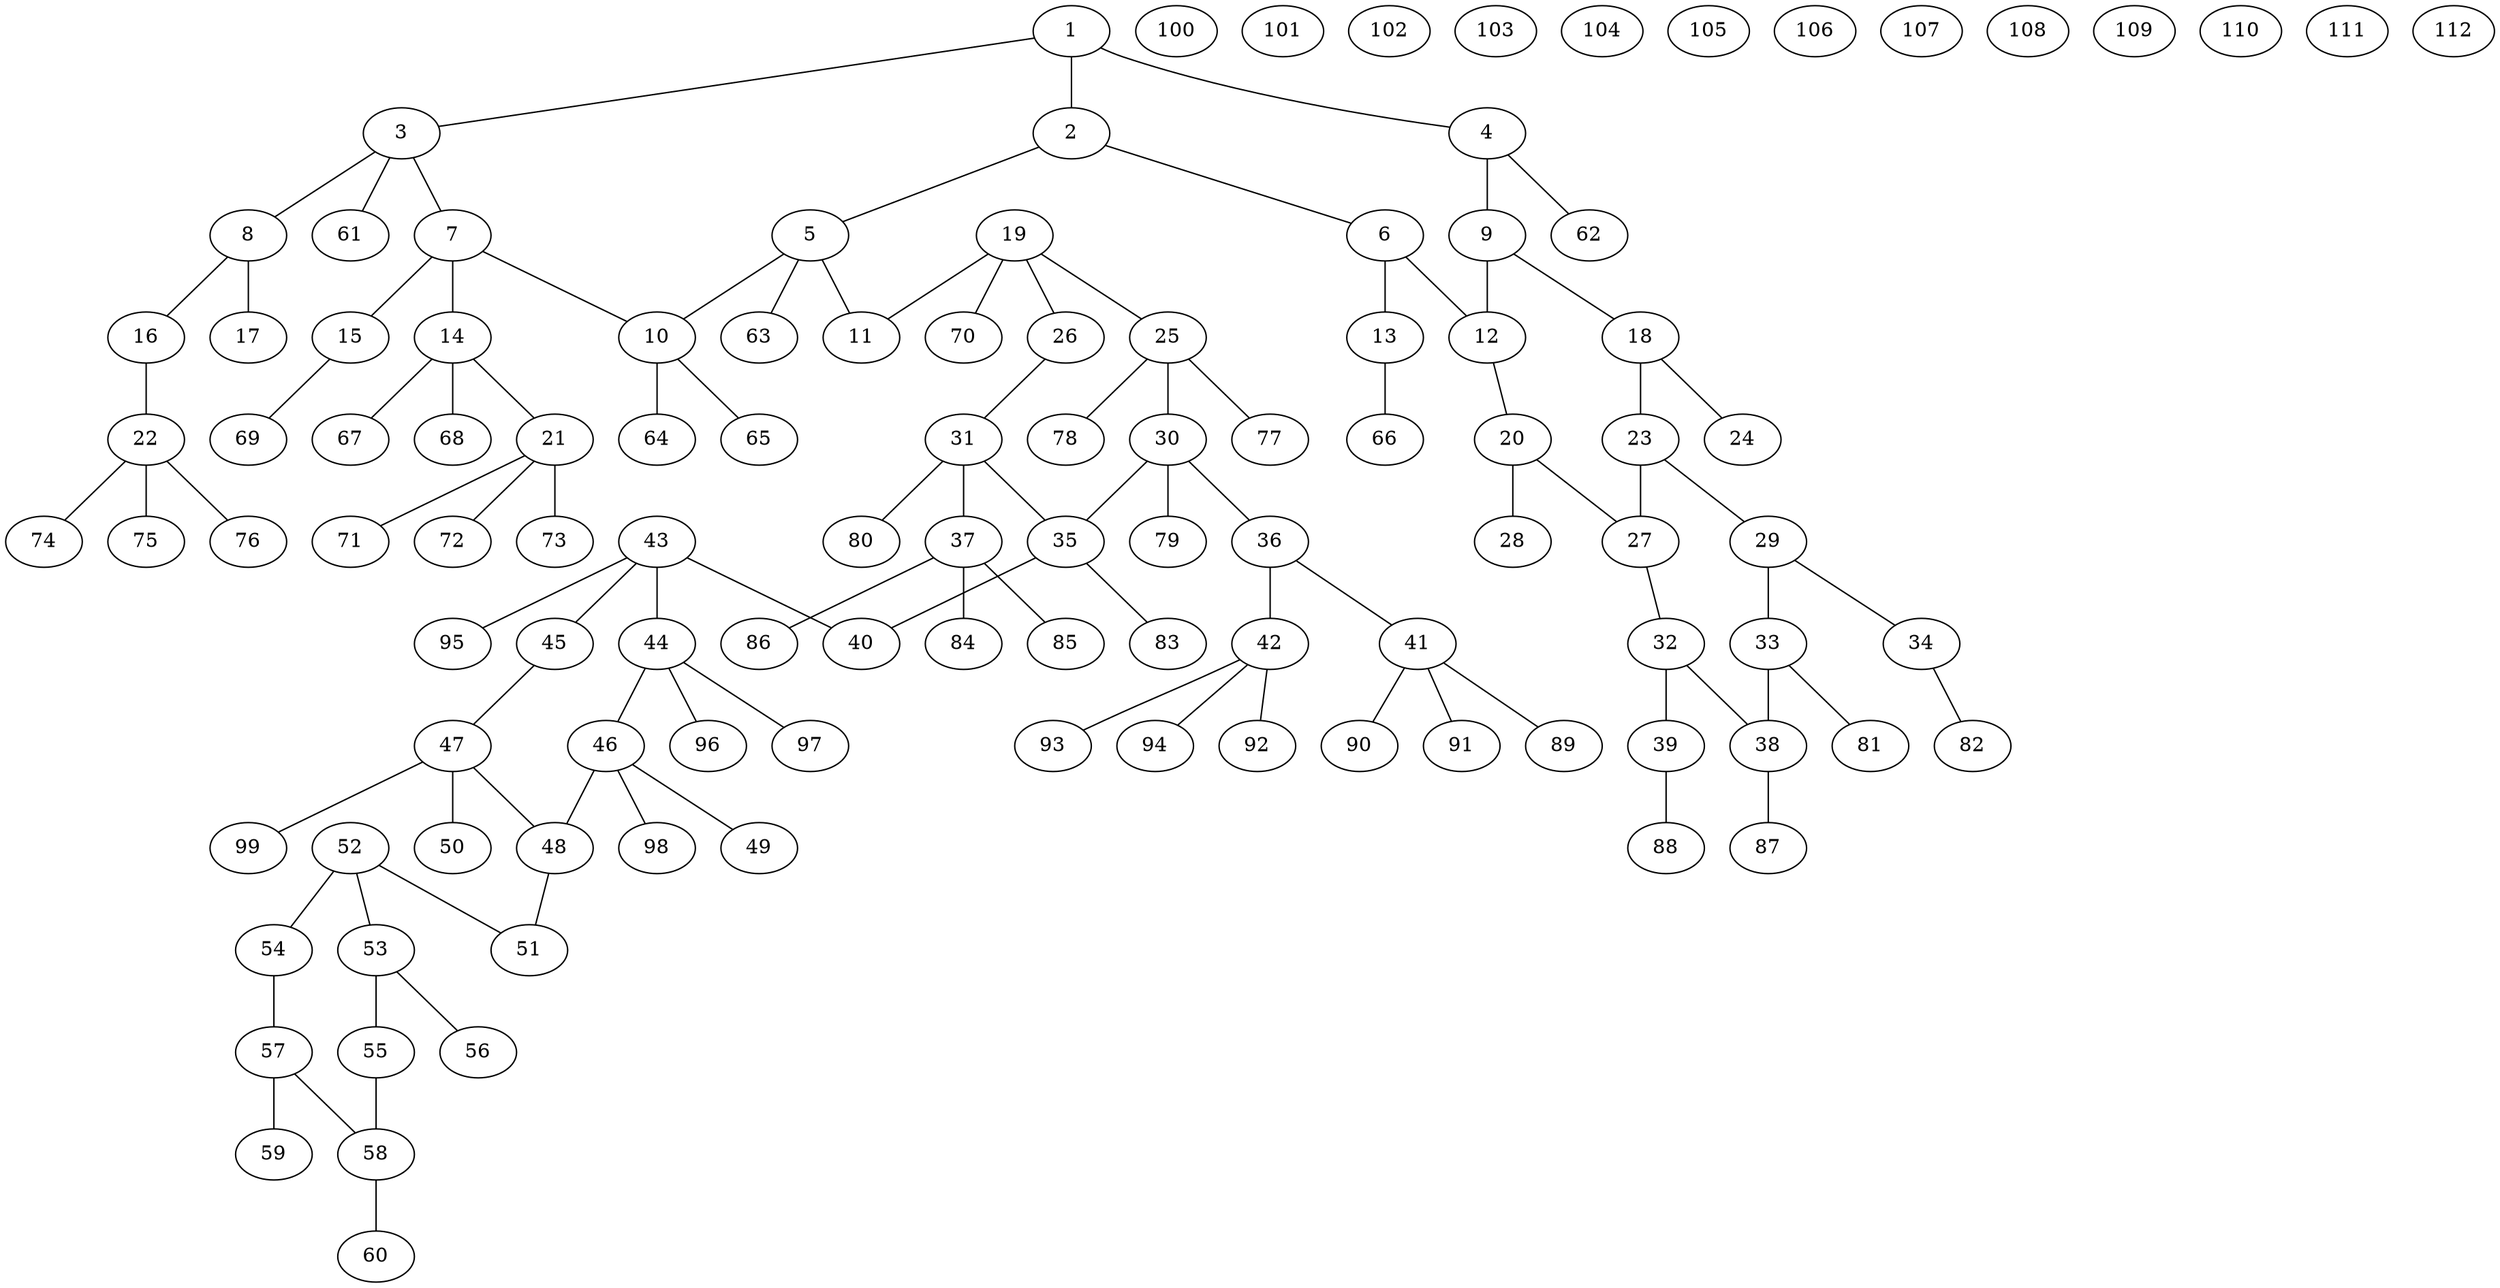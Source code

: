 graph molecule_4320 {
	1	 [chem=C];
	2	 [chem=C];
	1 -- 2	 [valence=1];
	3	 [chem=C];
	1 -- 3	 [valence=1];
	4	 [chem=C];
	1 -- 4	 [valence=2];
	5	 [chem=C];
	2 -- 5	 [valence=1];
	6	 [chem=C];
	2 -- 6	 [valence=2];
	7	 [chem=C];
	3 -- 7	 [valence=1];
	8	 [chem=C];
	3 -- 8	 [valence=1];
	61	 [chem=H];
	3 -- 61	 [valence=1];
	9	 [chem=C];
	4 -- 9	 [valence=1];
	62	 [chem=H];
	4 -- 62	 [valence=1];
	10	 [chem=C];
	5 -- 10	 [valence=1];
	11	 [chem=O];
	5 -- 11	 [valence=1];
	63	 [chem=H];
	5 -- 63	 [valence=1];
	12	 [chem=C];
	6 -- 12	 [valence=1];
	13	 [chem=O];
	6 -- 13	 [valence=1];
	7 -- 10	 [valence=1];
	14	 [chem=C];
	7 -- 14	 [valence=1];
	15	 [chem=O];
	7 -- 15	 [valence=1];
	16	 [chem=O];
	8 -- 16	 [valence=1];
	17	 [chem=O];
	8 -- 17	 [valence=2];
	9 -- 12	 [valence=2];
	18	 [chem=C];
	9 -- 18	 [valence=1];
	64	 [chem=H];
	10 -- 64	 [valence=1];
	65	 [chem=H];
	10 -- 65	 [valence=1];
	20	 [chem=C];
	12 -- 20	 [valence=1];
	66	 [chem=H];
	13 -- 66	 [valence=1];
	21	 [chem=C];
	14 -- 21	 [valence=1];
	67	 [chem=H];
	14 -- 67	 [valence=1];
	68	 [chem=H];
	14 -- 68	 [valence=1];
	69	 [chem=H];
	15 -- 69	 [valence=1];
	22	 [chem=C];
	16 -- 22	 [valence=1];
	23	 [chem=C];
	18 -- 23	 [valence=1];
	24	 [chem=O];
	18 -- 24	 [valence=2];
	19	 [chem=C];
	19 -- 11	 [valence=1];
	25	 [chem=C];
	19 -- 25	 [valence=1];
	26	 [chem=O];
	19 -- 26	 [valence=1];
	70	 [chem=H];
	19 -- 70	 [valence=1];
	27	 [chem=C];
	20 -- 27	 [valence=1];
	28	 [chem=O];
	20 -- 28	 [valence=2];
	71	 [chem=H];
	21 -- 71	 [valence=1];
	72	 [chem=H];
	21 -- 72	 [valence=1];
	73	 [chem=H];
	21 -- 73	 [valence=1];
	74	 [chem=H];
	22 -- 74	 [valence=1];
	75	 [chem=H];
	22 -- 75	 [valence=1];
	76	 [chem=H];
	22 -- 76	 [valence=1];
	23 -- 27	 [valence=2];
	29	 [chem=C];
	23 -- 29	 [valence=1];
	30	 [chem=C];
	25 -- 30	 [valence=1];
	77	 [chem=H];
	25 -- 77	 [valence=1];
	78	 [chem=H];
	25 -- 78	 [valence=1];
	31	 [chem=C];
	26 -- 31	 [valence=1];
	32	 [chem=C];
	27 -- 32	 [valence=1];
	33	 [chem=C];
	29 -- 33	 [valence=2];
	34	 [chem=O];
	29 -- 34	 [valence=1];
	35	 [chem=C];
	30 -- 35	 [valence=1];
	36	 [chem=N];
	30 -- 36	 [valence=1];
	79	 [chem=H];
	30 -- 79	 [valence=1];
	31 -- 35	 [valence=1];
	37	 [chem=C];
	31 -- 37	 [valence=1];
	80	 [chem=H];
	31 -- 80	 [valence=1];
	38	 [chem=C];
	32 -- 38	 [valence=2];
	39	 [chem=O];
	32 -- 39	 [valence=1];
	33 -- 38	 [valence=1];
	81	 [chem=H];
	33 -- 81	 [valence=1];
	82	 [chem=H];
	34 -- 82	 [valence=1];
	40	 [chem=O];
	35 -- 40	 [valence=1];
	83	 [chem=H];
	35 -- 83	 [valence=1];
	41	 [chem=C];
	36 -- 41	 [valence=1];
	42	 [chem=C];
	36 -- 42	 [valence=1];
	84	 [chem=H];
	37 -- 84	 [valence=1];
	85	 [chem=H];
	37 -- 85	 [valence=1];
	86	 [chem=H];
	37 -- 86	 [valence=1];
	87	 [chem=H];
	38 -- 87	 [valence=1];
	88	 [chem=H];
	39 -- 88	 [valence=1];
	89	 [chem=H];
	41 -- 89	 [valence=1];
	90	 [chem=H];
	41 -- 90	 [valence=1];
	91	 [chem=H];
	41 -- 91	 [valence=1];
	92	 [chem=H];
	42 -- 92	 [valence=1];
	93	 [chem=H];
	42 -- 93	 [valence=1];
	94	 [chem=H];
	42 -- 94	 [valence=1];
	43	 [chem=C];
	43 -- 40	 [valence=1];
	44	 [chem=C];
	43 -- 44	 [valence=1];
	45	 [chem=O];
	43 -- 45	 [valence=1];
	95	 [chem=H];
	43 -- 95	 [valence=1];
	46	 [chem=C];
	44 -- 46	 [valence=1];
	96	 [chem=H];
	44 -- 96	 [valence=1];
	97	 [chem=H];
	44 -- 97	 [valence=1];
	47	 [chem=C];
	45 -- 47	 [valence=1];
	48	 [chem=C];
	46 -- 48	 [valence=1];
	49	 [chem=O];
	46 -- 49	 [valence=1];
	98	 [chem=H];
	46 -- 98	 [valence=1];
	47 -- 48	 [valence=1];
	50	 [chem=C];
	47 -- 50	 [valence=1];
	99	 [chem=H];
	47 -- 99	 [valence=1];
	51	 [chem=O];
	48 -- 51	 [valence=1];
	52	 [chem=C];
	52 -- 51	 [valence=1];
	53	 [chem=C];
	52 -- 53	 [valence=1];
	54	 [chem=O];
	52 -- 54	 [valence=1];
	55	 [chem=C];
	53 -- 55	 [valence=2];
	56	 [chem=N];
	53 -- 56	 [valence=1];
	57	 [chem=C];
	54 -- 57	 [valence=1];
	58	 [chem=C];
	55 -- 58	 [valence=1];
	57 -- 58	 [valence=1];
	59	 [chem=C];
	57 -- 59	 [valence=1];
	60	 [chem=O];
	58 -- 60	 [valence=2];
	100	 [chem=H];
	101	 [chem=H];
	102	 [chem=H];
	103	 [chem=H];
	104	 [chem=H];
	105	 [chem=H];
	106	 [chem=H];
	107	 [chem=H];
	108	 [chem=H];
	109	 [chem=H];
	110	 [chem=H];
	111	 [chem=H];
	112	 [chem=H];
}
